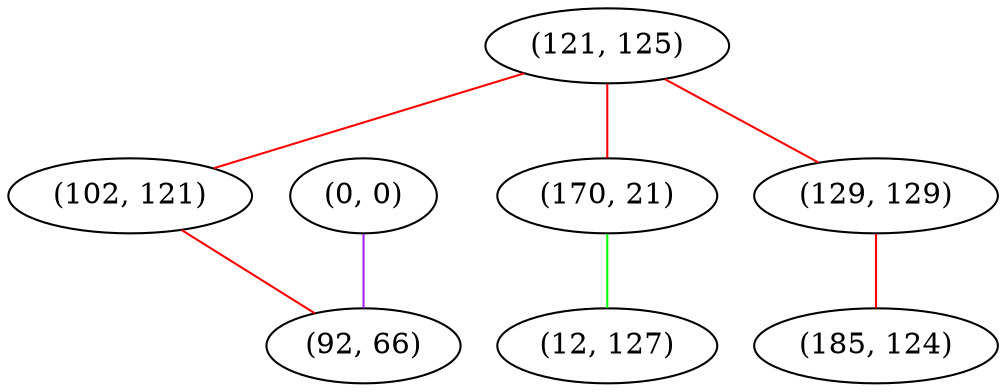 graph "" {
"(121, 125)";
"(0, 0)";
"(102, 121)";
"(170, 21)";
"(92, 66)";
"(12, 127)";
"(129, 129)";
"(185, 124)";
"(121, 125)" -- "(170, 21)"  [color=red, key=0, weight=1];
"(121, 125)" -- "(102, 121)"  [color=red, key=0, weight=1];
"(121, 125)" -- "(129, 129)"  [color=red, key=0, weight=1];
"(0, 0)" -- "(92, 66)"  [color=purple, key=0, weight=4];
"(102, 121)" -- "(92, 66)"  [color=red, key=0, weight=1];
"(170, 21)" -- "(12, 127)"  [color=green, key=0, weight=2];
"(129, 129)" -- "(185, 124)"  [color=red, key=0, weight=1];
}
